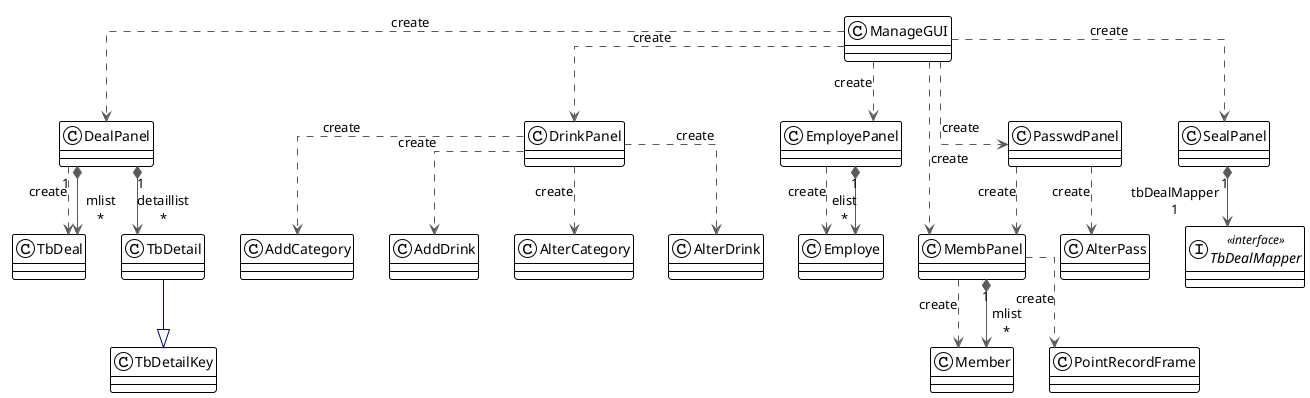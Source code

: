 @startuml

!theme plain
top to bottom direction
skinparam linetype ortho

class AddCategory
class AddDrink
class AlterCategory
class AlterDrink
class AlterPass
class DealPanel
class DrinkPanel
class Employe
class EmployePanel
class ManageGUI
class MembPanel
class Member
class PasswdPanel
class PointRecordFrame
class SealPanel
class TbDeal
interface TbDealMapper << interface >>
class TbDetail
class TbDetailKey

DealPanel         -[#595959,dashed]->  TbDeal           : "«create»"
DealPanel        "1" *-[#595959,plain]-> "mlist\n*" TbDeal
DealPanel        "1" *-[#595959,plain]-> "detaillist\n*" TbDetail
DrinkPanel        -[#595959,dashed]->  AddCategory      : "«create»"
DrinkPanel        -[#595959,dashed]->  AddDrink         : "«create»"
DrinkPanel        -[#595959,dashed]->  AlterCategory    : "«create»"
DrinkPanel        -[#595959,dashed]->  AlterDrink       : "«create»"
EmployePanel      -[#595959,dashed]->  Employe          : "«create»"
EmployePanel     "1" *-[#595959,plain]-> "elist\n*" Employe
ManageGUI         -[#595959,dashed]->  DealPanel        : "«create»"
ManageGUI         -[#595959,dashed]->  DrinkPanel       : "«create»"
ManageGUI         -[#595959,dashed]->  EmployePanel     : "«create»"
ManageGUI         -[#595959,dashed]->  MembPanel        : "«create»"
ManageGUI         -[#595959,dashed]->  PasswdPanel      : "«create»"
ManageGUI         -[#595959,dashed]->  SealPanel        : "«create»"
MembPanel         -[#595959,dashed]->  Member           : "«create»"
MembPanel        "1" *-[#595959,plain]-> "mlist\n*" Member
MembPanel         -[#595959,dashed]->  PointRecordFrame : "«create»"
PasswdPanel       -[#595959,dashed]->  AlterPass        : "«create»"
PasswdPanel       -[#595959,dashed]->  MembPanel        : "«create»"
SealPanel        "1" *-[#595959,plain]-> "tbDealMapper\n1" TbDealMapper
TbDetail          -[#000082,plain]-^  TbDetailKey
@enduml
